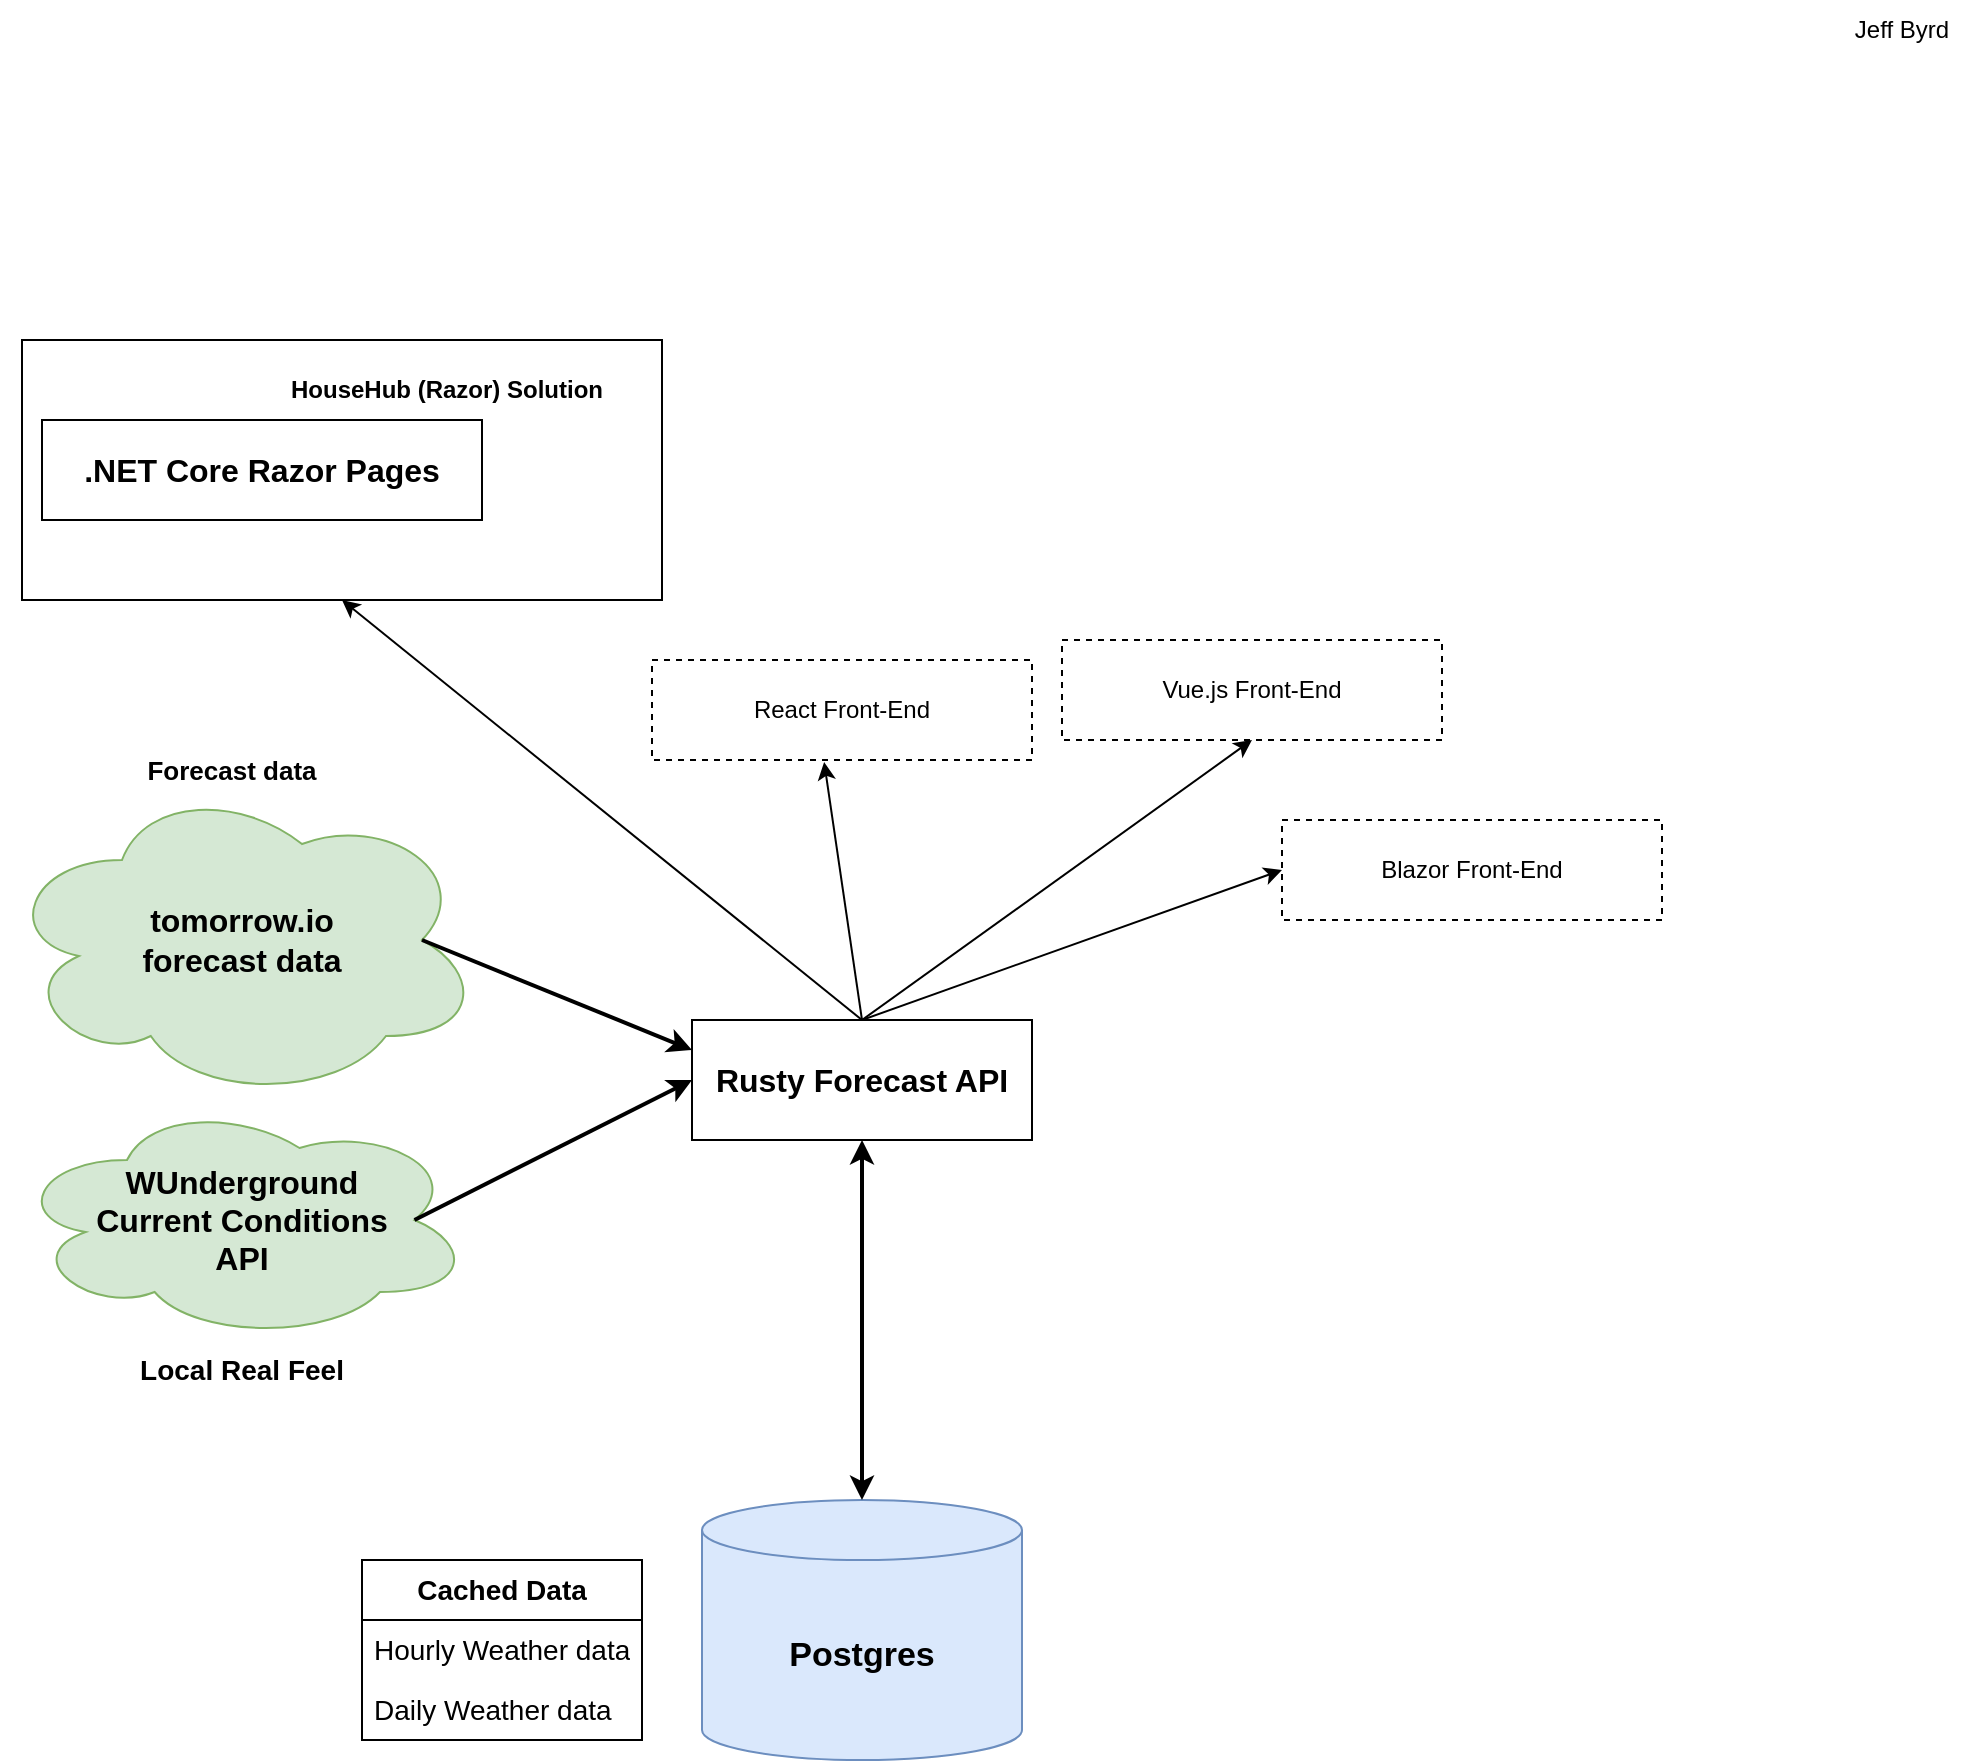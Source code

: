 <mxfile version="21.2.3">
  <diagram id="xEYIvZNUubaOumvntlrk" name="Page-1">
    <mxGraphModel dx="1394" dy="766" grid="1" gridSize="10" guides="1" tooltips="1" connect="1" arrows="1" fold="1" page="1" pageScale="1" pageWidth="850" pageHeight="1100" math="0" shadow="0">
      <root>
        <mxCell id="0" />
        <mxCell id="1" parent="0" />
        <mxCell id="yjBnvlBu81LDm7IpL97z-1" value="Postgres" style="shape=cylinder3;whiteSpace=wrap;html=1;boundedLbl=1;backgroundOutline=1;size=15;fontSize=17;fontStyle=1;fillColor=#dae8fc;strokeColor=#6c8ebf;" parent="1" vertex="1">
          <mxGeometry x="370" y="840" width="160" height="130" as="geometry" />
        </mxCell>
        <mxCell id="yjBnvlBu81LDm7IpL97z-3" value="tomorrow.io &lt;br&gt;forecast data" style="ellipse;shape=cloud;whiteSpace=wrap;html=1;fontSize=16;fontStyle=1;fillColor=#d5e8d4;strokeColor=#82b366;" parent="1" vertex="1">
          <mxGeometry x="20" y="480" width="240" height="160" as="geometry" />
        </mxCell>
        <mxCell id="yjBnvlBu81LDm7IpL97z-4" value="WUnderground &lt;br style=&quot;font-size: 16px;&quot;&gt;Current Conditions&lt;br style=&quot;font-size: 16px;&quot;&gt;API" style="ellipse;shape=cloud;whiteSpace=wrap;html=1;fontSize=16;fontStyle=1;fillColor=#d5e8d4;strokeColor=#82b366;" parent="1" vertex="1">
          <mxGeometry x="25" y="640" width="230" height="120" as="geometry" />
        </mxCell>
        <mxCell id="1qBqqz7iuCxBIrSzzT6B-2" value="Rusty Forecast API" style="rounded=0;whiteSpace=wrap;html=1;fontSize=16;fontStyle=1" vertex="1" parent="1">
          <mxGeometry x="365" y="600" width="170" height="60" as="geometry" />
        </mxCell>
        <mxCell id="1qBqqz7iuCxBIrSzzT6B-4" value="" style="endArrow=classic;html=1;rounded=0;exitX=0.875;exitY=0.5;exitDx=0;exitDy=0;exitPerimeter=0;entryX=0;entryY=0.25;entryDx=0;entryDy=0;strokeWidth=2;" edge="1" parent="1" source="yjBnvlBu81LDm7IpL97z-3" target="1qBqqz7iuCxBIrSzzT6B-2">
          <mxGeometry width="50" height="50" relative="1" as="geometry">
            <mxPoint x="310" y="420" as="sourcePoint" />
            <mxPoint x="360" y="370" as="targetPoint" />
          </mxGeometry>
        </mxCell>
        <mxCell id="1qBqqz7iuCxBIrSzzT6B-6" value="" style="endArrow=classic;html=1;rounded=0;entryX=0;entryY=0.5;entryDx=0;entryDy=0;exitX=0.875;exitY=0.5;exitDx=0;exitDy=0;exitPerimeter=0;strokeWidth=2;" edge="1" parent="1" source="yjBnvlBu81LDm7IpL97z-4" target="1qBqqz7iuCxBIrSzzT6B-2">
          <mxGeometry width="50" height="50" relative="1" as="geometry">
            <mxPoint x="310" y="420" as="sourcePoint" />
            <mxPoint x="360" y="370" as="targetPoint" />
          </mxGeometry>
        </mxCell>
        <mxCell id="1qBqqz7iuCxBIrSzzT6B-7" value="" style="endArrow=classic;startArrow=classic;html=1;rounded=0;exitX=0.5;exitY=0;exitDx=0;exitDy=0;exitPerimeter=0;entryX=0.5;entryY=1;entryDx=0;entryDy=0;strokeWidth=2;" edge="1" parent="1" source="yjBnvlBu81LDm7IpL97z-1" target="1qBqqz7iuCxBIrSzzT6B-2">
          <mxGeometry width="50" height="50" relative="1" as="geometry">
            <mxPoint x="310" y="410" as="sourcePoint" />
            <mxPoint x="360" y="360" as="targetPoint" />
          </mxGeometry>
        </mxCell>
        <mxCell id="1qBqqz7iuCxBIrSzzT6B-17" value="Cached Data" style="swimlane;fontStyle=1;childLayout=stackLayout;horizontal=1;startSize=30;horizontalStack=0;resizeParent=1;resizeParentMax=0;resizeLast=0;collapsible=1;marginBottom=0;whiteSpace=wrap;html=1;fontSize=14;" vertex="1" parent="1">
          <mxGeometry x="200" y="870" width="140" height="90" as="geometry" />
        </mxCell>
        <mxCell id="1qBqqz7iuCxBIrSzzT6B-18" value="Hourly Weather data" style="text;strokeColor=none;fillColor=none;align=left;verticalAlign=middle;spacingLeft=4;spacingRight=4;overflow=hidden;points=[[0,0.5],[1,0.5]];portConstraint=eastwest;rotatable=0;whiteSpace=wrap;html=1;fontSize=14;" vertex="1" parent="1qBqqz7iuCxBIrSzzT6B-17">
          <mxGeometry y="30" width="140" height="30" as="geometry" />
        </mxCell>
        <mxCell id="1qBqqz7iuCxBIrSzzT6B-19" value="Daily Weather data" style="text;strokeColor=none;fillColor=none;align=left;verticalAlign=middle;spacingLeft=4;spacingRight=4;overflow=hidden;points=[[0,0.5],[1,0.5]];portConstraint=eastwest;rotatable=0;whiteSpace=wrap;html=1;fontSize=14;" vertex="1" parent="1qBqqz7iuCxBIrSzzT6B-17">
          <mxGeometry y="60" width="140" height="30" as="geometry" />
        </mxCell>
        <mxCell id="1qBqqz7iuCxBIrSzzT6B-21" value="Local Real Feel" style="text;html=1;strokeColor=none;fillColor=none;align=center;verticalAlign=middle;whiteSpace=wrap;rounded=0;fontSize=14;fontStyle=1" vertex="1" parent="1">
          <mxGeometry x="80" y="760" width="120" height="30" as="geometry" />
        </mxCell>
        <mxCell id="1qBqqz7iuCxBIrSzzT6B-22" value="Forecast data" style="text;html=1;strokeColor=none;fillColor=none;align=center;verticalAlign=middle;whiteSpace=wrap;rounded=0;fontStyle=1;fontSize=13;" vertex="1" parent="1">
          <mxGeometry x="90" y="460" width="90" height="30" as="geometry" />
        </mxCell>
        <mxCell id="1qBqqz7iuCxBIrSzzT6B-29" value="Jeff Byrd" style="text;html=1;strokeColor=none;fillColor=none;align=center;verticalAlign=middle;whiteSpace=wrap;rounded=0;" vertex="1" parent="1">
          <mxGeometry x="940" y="90" width="60" height="30" as="geometry" />
        </mxCell>
        <mxCell id="1qBqqz7iuCxBIrSzzT6B-30" value="" style="group" vertex="1" connectable="0" parent="1">
          <mxGeometry x="30" y="260" width="320" height="130" as="geometry" />
        </mxCell>
        <mxCell id="1qBqqz7iuCxBIrSzzT6B-3" value="" style="rounded=0;whiteSpace=wrap;html=1;" vertex="1" parent="1qBqqz7iuCxBIrSzzT6B-30">
          <mxGeometry width="320" height="130" as="geometry" />
        </mxCell>
        <mxCell id="1qBqqz7iuCxBIrSzzT6B-1" value=".NET Core Razor Pages" style="rounded=0;whiteSpace=wrap;html=1;fontSize=16;fontStyle=1" vertex="1" parent="1qBqqz7iuCxBIrSzzT6B-30">
          <mxGeometry x="10" y="40" width="220" height="50" as="geometry" />
        </mxCell>
        <mxCell id="1qBqqz7iuCxBIrSzzT6B-10" value="HouseHub (Razor) Solution" style="text;html=1;strokeColor=none;fillColor=none;align=center;verticalAlign=middle;whiteSpace=wrap;rounded=0;fontStyle=1" vertex="1" parent="1qBqqz7iuCxBIrSzzT6B-30">
          <mxGeometry x="110" y="10" width="205" height="30" as="geometry" />
        </mxCell>
        <mxCell id="1qBqqz7iuCxBIrSzzT6B-31" value="" style="endArrow=classic;html=1;rounded=0;exitX=0.5;exitY=0;exitDx=0;exitDy=0;entryX=0.5;entryY=1;entryDx=0;entryDy=0;" edge="1" parent="1" source="1qBqqz7iuCxBIrSzzT6B-2" target="1qBqqz7iuCxBIrSzzT6B-3">
          <mxGeometry width="50" height="50" relative="1" as="geometry">
            <mxPoint x="310" y="550" as="sourcePoint" />
            <mxPoint x="360" y="500" as="targetPoint" />
          </mxGeometry>
        </mxCell>
        <mxCell id="1qBqqz7iuCxBIrSzzT6B-32" value="React Front-End" style="rounded=0;whiteSpace=wrap;html=1;dashed=1;" vertex="1" parent="1">
          <mxGeometry x="345" y="420" width="190" height="50" as="geometry" />
        </mxCell>
        <mxCell id="1qBqqz7iuCxBIrSzzT6B-33" value="Vue.js Front-End" style="rounded=0;whiteSpace=wrap;html=1;dashed=1;" vertex="1" parent="1">
          <mxGeometry x="550" y="410" width="190" height="50" as="geometry" />
        </mxCell>
        <mxCell id="1qBqqz7iuCxBIrSzzT6B-34" value="" style="endArrow=classic;html=1;rounded=0;entryX=0.453;entryY=1.02;entryDx=0;entryDy=0;entryPerimeter=0;" edge="1" parent="1" target="1qBqqz7iuCxBIrSzzT6B-32">
          <mxGeometry width="50" height="50" relative="1" as="geometry">
            <mxPoint x="450" y="600" as="sourcePoint" />
            <mxPoint x="360" y="500" as="targetPoint" />
          </mxGeometry>
        </mxCell>
        <mxCell id="1qBqqz7iuCxBIrSzzT6B-35" value="" style="endArrow=classic;html=1;rounded=0;entryX=0.5;entryY=1;entryDx=0;entryDy=0;exitX=0.5;exitY=0;exitDx=0;exitDy=0;" edge="1" parent="1" source="1qBqqz7iuCxBIrSzzT6B-2" target="1qBqqz7iuCxBIrSzzT6B-33">
          <mxGeometry width="50" height="50" relative="1" as="geometry">
            <mxPoint x="460" y="610" as="sourcePoint" />
            <mxPoint x="476" y="511" as="targetPoint" />
          </mxGeometry>
        </mxCell>
        <mxCell id="1qBqqz7iuCxBIrSzzT6B-36" value="Blazor Front-End" style="rounded=0;whiteSpace=wrap;html=1;dashed=1;" vertex="1" parent="1">
          <mxGeometry x="660" y="500" width="190" height="50" as="geometry" />
        </mxCell>
        <mxCell id="1qBqqz7iuCxBIrSzzT6B-37" value="" style="endArrow=classic;html=1;rounded=0;entryX=0;entryY=0.5;entryDx=0;entryDy=0;exitX=0.5;exitY=0;exitDx=0;exitDy=0;" edge="1" parent="1" target="1qBqqz7iuCxBIrSzzT6B-36" source="1qBqqz7iuCxBIrSzzT6B-2">
          <mxGeometry width="50" height="50" relative="1" as="geometry">
            <mxPoint x="450" y="620" as="sourcePoint" />
            <mxPoint x="586" y="601" as="targetPoint" />
          </mxGeometry>
        </mxCell>
      </root>
    </mxGraphModel>
  </diagram>
</mxfile>
